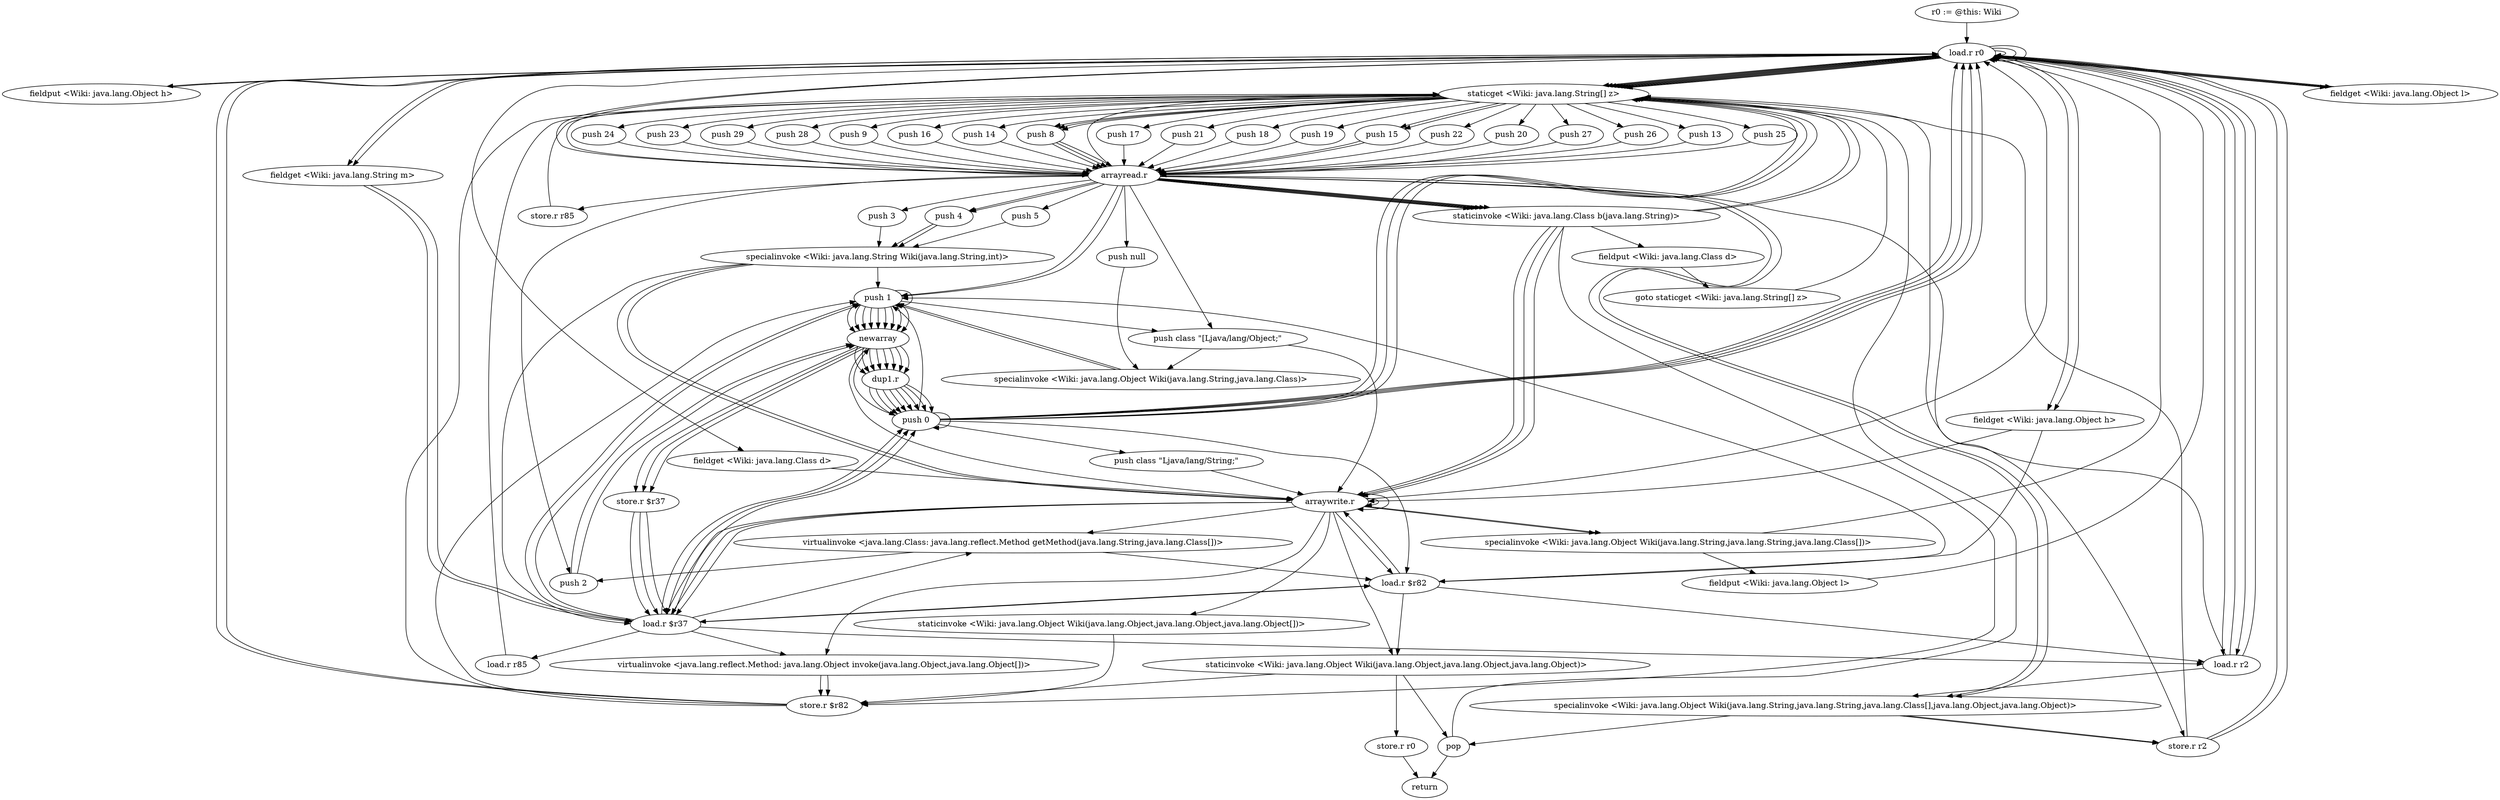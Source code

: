 digraph "" {
    "r0 := @this: Wiki"
    "load.r r0"
    "r0 := @this: Wiki"->"load.r r0";
    "load.r r0"->"load.r r0";
    "fieldput <Wiki: java.lang.Object h>"
    "load.r r0"->"fieldput <Wiki: java.lang.Object h>";
    "fieldput <Wiki: java.lang.Object h>"->"load.r r0";
    "staticget <Wiki: java.lang.String[] z>"
    "load.r r0"->"staticget <Wiki: java.lang.String[] z>";
    "push 8"
    "staticget <Wiki: java.lang.String[] z>"->"push 8";
    "arrayread.r"
    "push 8"->"arrayread.r";
    "staticinvoke <Wiki: java.lang.Class b(java.lang.String)>"
    "arrayread.r"->"staticinvoke <Wiki: java.lang.Class b(java.lang.String)>";
    "fieldput <Wiki: java.lang.Class d>"
    "staticinvoke <Wiki: java.lang.Class b(java.lang.String)>"->"fieldput <Wiki: java.lang.Class d>";
    "goto staticget <Wiki: java.lang.String[] z>"
    "fieldput <Wiki: java.lang.Class d>"->"goto staticget <Wiki: java.lang.String[] z>";
    "goto staticget <Wiki: java.lang.String[] z>"->"staticget <Wiki: java.lang.String[] z>";
    "push 17"
    "staticget <Wiki: java.lang.String[] z>"->"push 17";
    "push 17"->"arrayread.r";
    "store.r r85"
    "arrayread.r"->"store.r r85";
    "store.r r85"->"staticget <Wiki: java.lang.String[] z>";
    "staticget <Wiki: java.lang.String[] z>"->"push 8";
    "push 8"->"arrayread.r";
    "store.r r2"
    "arrayread.r"->"store.r r2";
    "store.r r2"->"load.r r0";
    "load.r r0"->"load.r r0";
    "load.r r0"->"staticget <Wiki: java.lang.String[] z>";
    "push 21"
    "staticget <Wiki: java.lang.String[] z>"->"push 21";
    "push 21"->"arrayread.r";
    "arrayread.r"->"staticget <Wiki: java.lang.String[] z>";
    "push 18"
    "staticget <Wiki: java.lang.String[] z>"->"push 18";
    "push 18"->"arrayread.r";
    "push 1"
    "arrayread.r"->"push 1";
    "newarray"
    "push 1"->"newarray";
    "dup1.r"
    "newarray"->"dup1.r";
    "push 0"
    "dup1.r"->"push 0";
    "push 0"->"staticget <Wiki: java.lang.String[] z>";
    "push 19"
    "staticget <Wiki: java.lang.String[] z>"->"push 19";
    "push 19"->"arrayread.r";
    "arrayread.r"->"staticinvoke <Wiki: java.lang.Class b(java.lang.String)>";
    "arraywrite.r"
    "staticinvoke <Wiki: java.lang.Class b(java.lang.String)>"->"arraywrite.r";
    "specialinvoke <Wiki: java.lang.Object Wiki(java.lang.String,java.lang.String,java.lang.Class[])>"
    "arraywrite.r"->"specialinvoke <Wiki: java.lang.Object Wiki(java.lang.String,java.lang.String,java.lang.Class[])>";
    "fieldput <Wiki: java.lang.Object l>"
    "specialinvoke <Wiki: java.lang.Object Wiki(java.lang.String,java.lang.String,java.lang.Class[])>"->"fieldput <Wiki: java.lang.Object l>";
    "fieldput <Wiki: java.lang.Object l>"->"load.r r0";
    "load.r r0"->"load.r r0";
    "fieldget <Wiki: java.lang.Object l>"
    "load.r r0"->"fieldget <Wiki: java.lang.Object l>";
    "fieldget <Wiki: java.lang.Object l>"->"load.r r0";
    "load.r r0"->"staticget <Wiki: java.lang.String[] z>";
    "push 15"
    "staticget <Wiki: java.lang.String[] z>"->"push 15";
    "push 15"->"arrayread.r";
    "push null"
    "arrayread.r"->"push null";
    "specialinvoke <Wiki: java.lang.Object Wiki(java.lang.String,java.lang.Class)>"
    "push null"->"specialinvoke <Wiki: java.lang.Object Wiki(java.lang.String,java.lang.Class)>";
    "specialinvoke <Wiki: java.lang.Object Wiki(java.lang.String,java.lang.Class)>"->"push 1";
    "push 1"->"newarray";
    "newarray"->"dup1.r";
    "dup1.r"->"push 0";
    "push 0"->"push 0";
    "push 0"->"newarray";
    "newarray"->"arraywrite.r";
    "staticinvoke <Wiki: java.lang.Object Wiki(java.lang.Object,java.lang.Object,java.lang.Object[])>"
    "arraywrite.r"->"staticinvoke <Wiki: java.lang.Object Wiki(java.lang.Object,java.lang.Object,java.lang.Object[])>";
    "store.r $r82"
    "staticinvoke <Wiki: java.lang.Object Wiki(java.lang.Object,java.lang.Object,java.lang.Object[])>"->"store.r $r82";
    "store.r $r82"->"staticget <Wiki: java.lang.String[] z>";
    "staticget <Wiki: java.lang.String[] z>"->"push 15";
    "push 15"->"arrayread.r";
    "arrayread.r"->"staticinvoke <Wiki: java.lang.Class b(java.lang.String)>";
    "staticinvoke <Wiki: java.lang.Class b(java.lang.String)>"->"staticget <Wiki: java.lang.String[] z>";
    "push 22"
    "staticget <Wiki: java.lang.String[] z>"->"push 22";
    "push 22"->"arrayread.r";
    "arrayread.r"->"push 1";
    "push 1"->"newarray";
    "newarray"->"dup1.r";
    "dup1.r"->"push 0";
    "push 0"->"staticget <Wiki: java.lang.String[] z>";
    "staticget <Wiki: java.lang.String[] z>"->"push 8";
    "push 8"->"arrayread.r";
    "arrayread.r"->"staticinvoke <Wiki: java.lang.Class b(java.lang.String)>";
    "staticinvoke <Wiki: java.lang.Class b(java.lang.String)>"->"arraywrite.r";
    "virtualinvoke <java.lang.Class: java.lang.reflect.Method getMethod(java.lang.String,java.lang.Class[])>"
    "arraywrite.r"->"virtualinvoke <java.lang.Class: java.lang.reflect.Method getMethod(java.lang.String,java.lang.Class[])>";
    "load.r $r82"
    "virtualinvoke <java.lang.Class: java.lang.reflect.Method getMethod(java.lang.String,java.lang.Class[])>"->"load.r $r82";
    "load.r $r82"->"push 1";
    "push 1"->"newarray";
    "newarray"->"dup1.r";
    "dup1.r"->"push 0";
    "push 0"->"load.r r0";
    "load.r r0"->"staticget <Wiki: java.lang.String[] z>";
    "push 20"
    "staticget <Wiki: java.lang.String[] z>"->"push 20";
    "push 20"->"arrayread.r";
    "push 3"
    "arrayread.r"->"push 3";
    "specialinvoke <Wiki: java.lang.String Wiki(java.lang.String,int)>"
    "push 3"->"specialinvoke <Wiki: java.lang.String Wiki(java.lang.String,int)>";
    "specialinvoke <Wiki: java.lang.String Wiki(java.lang.String,int)>"->"arraywrite.r";
    "virtualinvoke <java.lang.reflect.Method: java.lang.Object invoke(java.lang.Object,java.lang.Object[])>"
    "arraywrite.r"->"virtualinvoke <java.lang.reflect.Method: java.lang.Object invoke(java.lang.Object,java.lang.Object[])>";
    "virtualinvoke <java.lang.reflect.Method: java.lang.Object invoke(java.lang.Object,java.lang.Object[])>"->"store.r $r82";
    "store.r $r82"->"push 1";
    "push 1"->"newarray";
    "store.r $r37"
    "newarray"->"store.r $r37";
    "load.r $r37"
    "store.r $r37"->"load.r $r37";
    "load.r $r37"->"push 0";
    "push 0"->"load.r r0";
    "fieldget <Wiki: java.lang.Class d>"
    "load.r r0"->"fieldget <Wiki: java.lang.Class d>";
    "fieldget <Wiki: java.lang.Class d>"->"arraywrite.r";
    "arraywrite.r"->"load.r r0";
    "load.r r2"
    "load.r r0"->"load.r r2";
    "load.r r2"->"load.r r0";
    "load.r r0"->"load.r r2";
    "load.r r2"->"load.r r0";
    "fieldget <Wiki: java.lang.String m>"
    "load.r r0"->"fieldget <Wiki: java.lang.String m>";
    "fieldget <Wiki: java.lang.String m>"->"load.r $r37";
    "load.r r85"
    "load.r $r37"->"load.r r85";
    "load.r r85"->"staticget <Wiki: java.lang.String[] z>";
    "push 27"
    "staticget <Wiki: java.lang.String[] z>"->"push 27";
    "push 27"->"arrayread.r";
    "specialinvoke <Wiki: java.lang.Object Wiki(java.lang.String,java.lang.String,java.lang.Class[],java.lang.Object,java.lang.Object)>"
    "arrayread.r"->"specialinvoke <Wiki: java.lang.Object Wiki(java.lang.String,java.lang.String,java.lang.Class[],java.lang.Object,java.lang.Object)>";
    "specialinvoke <Wiki: java.lang.Object Wiki(java.lang.String,java.lang.String,java.lang.Class[],java.lang.Object,java.lang.Object)>"->"store.r r2";
    "store.r r2"->"load.r r0";
    "load.r r0"->"fieldget <Wiki: java.lang.String m>";
    "fieldget <Wiki: java.lang.String m>"->"load.r $r37";
    "load.r $r37"->"load.r r2";
    "load.r r2"->"staticget <Wiki: java.lang.String[] z>";
    "push 26"
    "staticget <Wiki: java.lang.String[] z>"->"push 26";
    "push 26"->"arrayread.r";
    "arrayread.r"->"specialinvoke <Wiki: java.lang.Object Wiki(java.lang.String,java.lang.String,java.lang.Class[],java.lang.Object,java.lang.Object)>";
    "specialinvoke <Wiki: java.lang.Object Wiki(java.lang.String,java.lang.String,java.lang.Class[],java.lang.Object,java.lang.Object)>"->"store.r r2";
    "store.r r2"->"staticget <Wiki: java.lang.String[] z>";
    "push 13"
    "staticget <Wiki: java.lang.String[] z>"->"push 13";
    "push 13"->"arrayread.r";
    "arrayread.r"->"load.r r0";
    "load.r r0"->"staticget <Wiki: java.lang.String[] z>";
    "push 25"
    "staticget <Wiki: java.lang.String[] z>"->"push 25";
    "push 25"->"arrayread.r";
    "push 4"
    "arrayread.r"->"push 4";
    "push 4"->"specialinvoke <Wiki: java.lang.String Wiki(java.lang.String,int)>";
    "specialinvoke <Wiki: java.lang.String Wiki(java.lang.String,int)>"->"load.r $r37";
    "load.r $r37"->"load.r $r82";
    "load.r $r82"->"load.r r2";
    "load.r r2"->"specialinvoke <Wiki: java.lang.Object Wiki(java.lang.String,java.lang.String,java.lang.Class[],java.lang.Object,java.lang.Object)>";
    "pop"
    "specialinvoke <Wiki: java.lang.Object Wiki(java.lang.String,java.lang.String,java.lang.Class[],java.lang.Object,java.lang.Object)>"->"pop";
    "pop"->"staticget <Wiki: java.lang.String[] z>";
    "push 24"
    "staticget <Wiki: java.lang.String[] z>"->"push 24";
    "push 24"->"arrayread.r";
    "arrayread.r"->"staticinvoke <Wiki: java.lang.Class b(java.lang.String)>";
    "staticinvoke <Wiki: java.lang.Class b(java.lang.String)>"->"staticget <Wiki: java.lang.String[] z>";
    "push 23"
    "staticget <Wiki: java.lang.String[] z>"->"push 23";
    "push 23"->"arrayread.r";
    "push 2"
    "arrayread.r"->"push 2";
    "push 2"->"newarray";
    "newarray"->"store.r $r37";
    "store.r $r37"->"load.r $r37";
    "load.r $r37"->"push 0";
    "push class \"Ljava/lang/String;\""
    "push 0"->"push class \"Ljava/lang/String;\"";
    "push class \"Ljava/lang/String;\""->"arraywrite.r";
    "arraywrite.r"->"load.r $r37";
    "load.r $r37"->"push 1";
    "push class \"[Ljava/lang/Object;\""
    "push 1"->"push class \"[Ljava/lang/Object;\"";
    "push class \"[Ljava/lang/Object;\""->"arraywrite.r";
    "arraywrite.r"->"load.r $r37";
    "load.r $r37"->"virtualinvoke <java.lang.Class: java.lang.reflect.Method getMethod(java.lang.String,java.lang.Class[])>";
    "virtualinvoke <java.lang.Class: java.lang.reflect.Method getMethod(java.lang.String,java.lang.Class[])>"->"push 2";
    "push 2"->"newarray";
    "newarray"->"store.r $r37";
    "store.r $r37"->"load.r $r37";
    "load.r $r37"->"push 0";
    "push 0"->"load.r r0";
    "load.r r0"->"staticget <Wiki: java.lang.String[] z>";
    "push 29"
    "staticget <Wiki: java.lang.String[] z>"->"push 29";
    "push 29"->"arrayread.r";
    "arrayread.r"->"push 4";
    "push 4"->"specialinvoke <Wiki: java.lang.String Wiki(java.lang.String,int)>";
    "specialinvoke <Wiki: java.lang.String Wiki(java.lang.String,int)>"->"arraywrite.r";
    "arraywrite.r"->"load.r $r37";
    "load.r $r37"->"push 1";
    "push 1"->"push 1";
    "push 1"->"newarray";
    "newarray"->"dup1.r";
    "dup1.r"->"push 0";
    "push 0"->"load.r r0";
    "fieldget <Wiki: java.lang.Object h>"
    "load.r r0"->"fieldget <Wiki: java.lang.Object h>";
    "fieldget <Wiki: java.lang.Object h>"->"arraywrite.r";
    "arraywrite.r"->"arraywrite.r";
    "arraywrite.r"->"load.r $r82";
    "load.r $r82"->"load.r $r37";
    "load.r $r37"->"virtualinvoke <java.lang.reflect.Method: java.lang.Object invoke(java.lang.Object,java.lang.Object[])>";
    "virtualinvoke <java.lang.reflect.Method: java.lang.Object invoke(java.lang.Object,java.lang.Object[])>"->"store.r $r82";
    "store.r $r82"->"load.r r0";
    "load.r r0"->"fieldget <Wiki: java.lang.Object l>";
    "fieldget <Wiki: java.lang.Object l>"->"load.r r0";
    "load.r r0"->"staticget <Wiki: java.lang.String[] z>";
    "push 28"
    "staticget <Wiki: java.lang.String[] z>"->"push 28";
    "push 28"->"arrayread.r";
    "arrayread.r"->"push class \"[Ljava/lang/Object;\"";
    "push class \"[Ljava/lang/Object;\""->"specialinvoke <Wiki: java.lang.Object Wiki(java.lang.String,java.lang.Class)>";
    "specialinvoke <Wiki: java.lang.Object Wiki(java.lang.String,java.lang.Class)>"->"push 1";
    "push 1"->"newarray";
    "newarray"->"dup1.r";
    "dup1.r"->"push 0";
    "push 0"->"push 1";
    "push 1"->"newarray";
    "newarray"->"dup1.r";
    "dup1.r"->"push 0";
    "push 0"->"load.r $r82";
    "load.r $r82"->"arraywrite.r";
    "arraywrite.r"->"arraywrite.r";
    "staticinvoke <Wiki: java.lang.Object Wiki(java.lang.Object,java.lang.Object,java.lang.Object)>"
    "arraywrite.r"->"staticinvoke <Wiki: java.lang.Object Wiki(java.lang.Object,java.lang.Object,java.lang.Object)>";
    "staticinvoke <Wiki: java.lang.Object Wiki(java.lang.Object,java.lang.Object,java.lang.Object)>"->"store.r $r82";
    "store.r $r82"->"load.r r0";
    "load.r r0"->"staticget <Wiki: java.lang.String[] z>";
    "push 9"
    "staticget <Wiki: java.lang.String[] z>"->"push 9";
    "push 9"->"arrayread.r";
    "arrayread.r"->"load.r r0";
    "load.r r0"->"staticget <Wiki: java.lang.String[] z>";
    "push 16"
    "staticget <Wiki: java.lang.String[] z>"->"push 16";
    "push 16"->"arrayread.r";
    "push 5"
    "arrayread.r"->"push 5";
    "push 5"->"specialinvoke <Wiki: java.lang.String Wiki(java.lang.String,int)>";
    "specialinvoke <Wiki: java.lang.String Wiki(java.lang.String,int)>"->"push 1";
    "push 1"->"newarray";
    "newarray"->"dup1.r";
    "dup1.r"->"push 0";
    "push 0"->"staticget <Wiki: java.lang.String[] z>";
    "push 14"
    "staticget <Wiki: java.lang.String[] z>"->"push 14";
    "push 14"->"arrayread.r";
    "arrayread.r"->"staticinvoke <Wiki: java.lang.Class b(java.lang.String)>";
    "staticinvoke <Wiki: java.lang.Class b(java.lang.String)>"->"arraywrite.r";
    "arraywrite.r"->"specialinvoke <Wiki: java.lang.Object Wiki(java.lang.String,java.lang.String,java.lang.Class[])>";
    "specialinvoke <Wiki: java.lang.Object Wiki(java.lang.String,java.lang.String,java.lang.Class[])>"->"load.r r0";
    "load.r r0"->"fieldget <Wiki: java.lang.Object h>";
    "fieldget <Wiki: java.lang.Object h>"->"load.r $r82";
    "load.r $r82"->"staticinvoke <Wiki: java.lang.Object Wiki(java.lang.Object,java.lang.Object,java.lang.Object)>";
    "staticinvoke <Wiki: java.lang.Object Wiki(java.lang.Object,java.lang.Object,java.lang.Object)>"->"pop";
    "return"
    "pop"->"return";
    "store.r r0"
    "staticinvoke <Wiki: java.lang.Object Wiki(java.lang.Object,java.lang.Object,java.lang.Object)>"->"store.r r0";
    "store.r r0"->"return";
    "staticinvoke <Wiki: java.lang.Class b(java.lang.String)>"->"store.r $r82";
}
